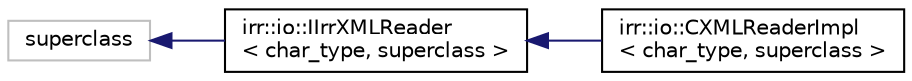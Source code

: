 digraph "Graphical Class Hierarchy"
{
  edge [fontname="Helvetica",fontsize="10",labelfontname="Helvetica",labelfontsize="10"];
  node [fontname="Helvetica",fontsize="10",shape=record];
  rankdir="LR";
  Node1 [label="superclass",height=0.2,width=0.4,color="grey75", fillcolor="white", style="filled"];
  Node1 -> Node2 [dir="back",color="midnightblue",fontsize="10",style="solid",fontname="Helvetica"];
  Node2 [label="irr::io::IIrrXMLReader\l\< char_type, superclass \>",height=0.2,width=0.4,color="black", fillcolor="white", style="filled",URL="$classirr_1_1io_1_1_i_irr_x_m_l_reader.html"];
  Node2 -> Node3 [dir="back",color="midnightblue",fontsize="10",style="solid",fontname="Helvetica"];
  Node3 [label="irr::io::CXMLReaderImpl\l\< char_type, superclass \>",height=0.2,width=0.4,color="black", fillcolor="white", style="filled",URL="$classirr_1_1io_1_1_c_x_m_l_reader_impl.html",tooltip="implementation of the IrrXMLReader "];
}
